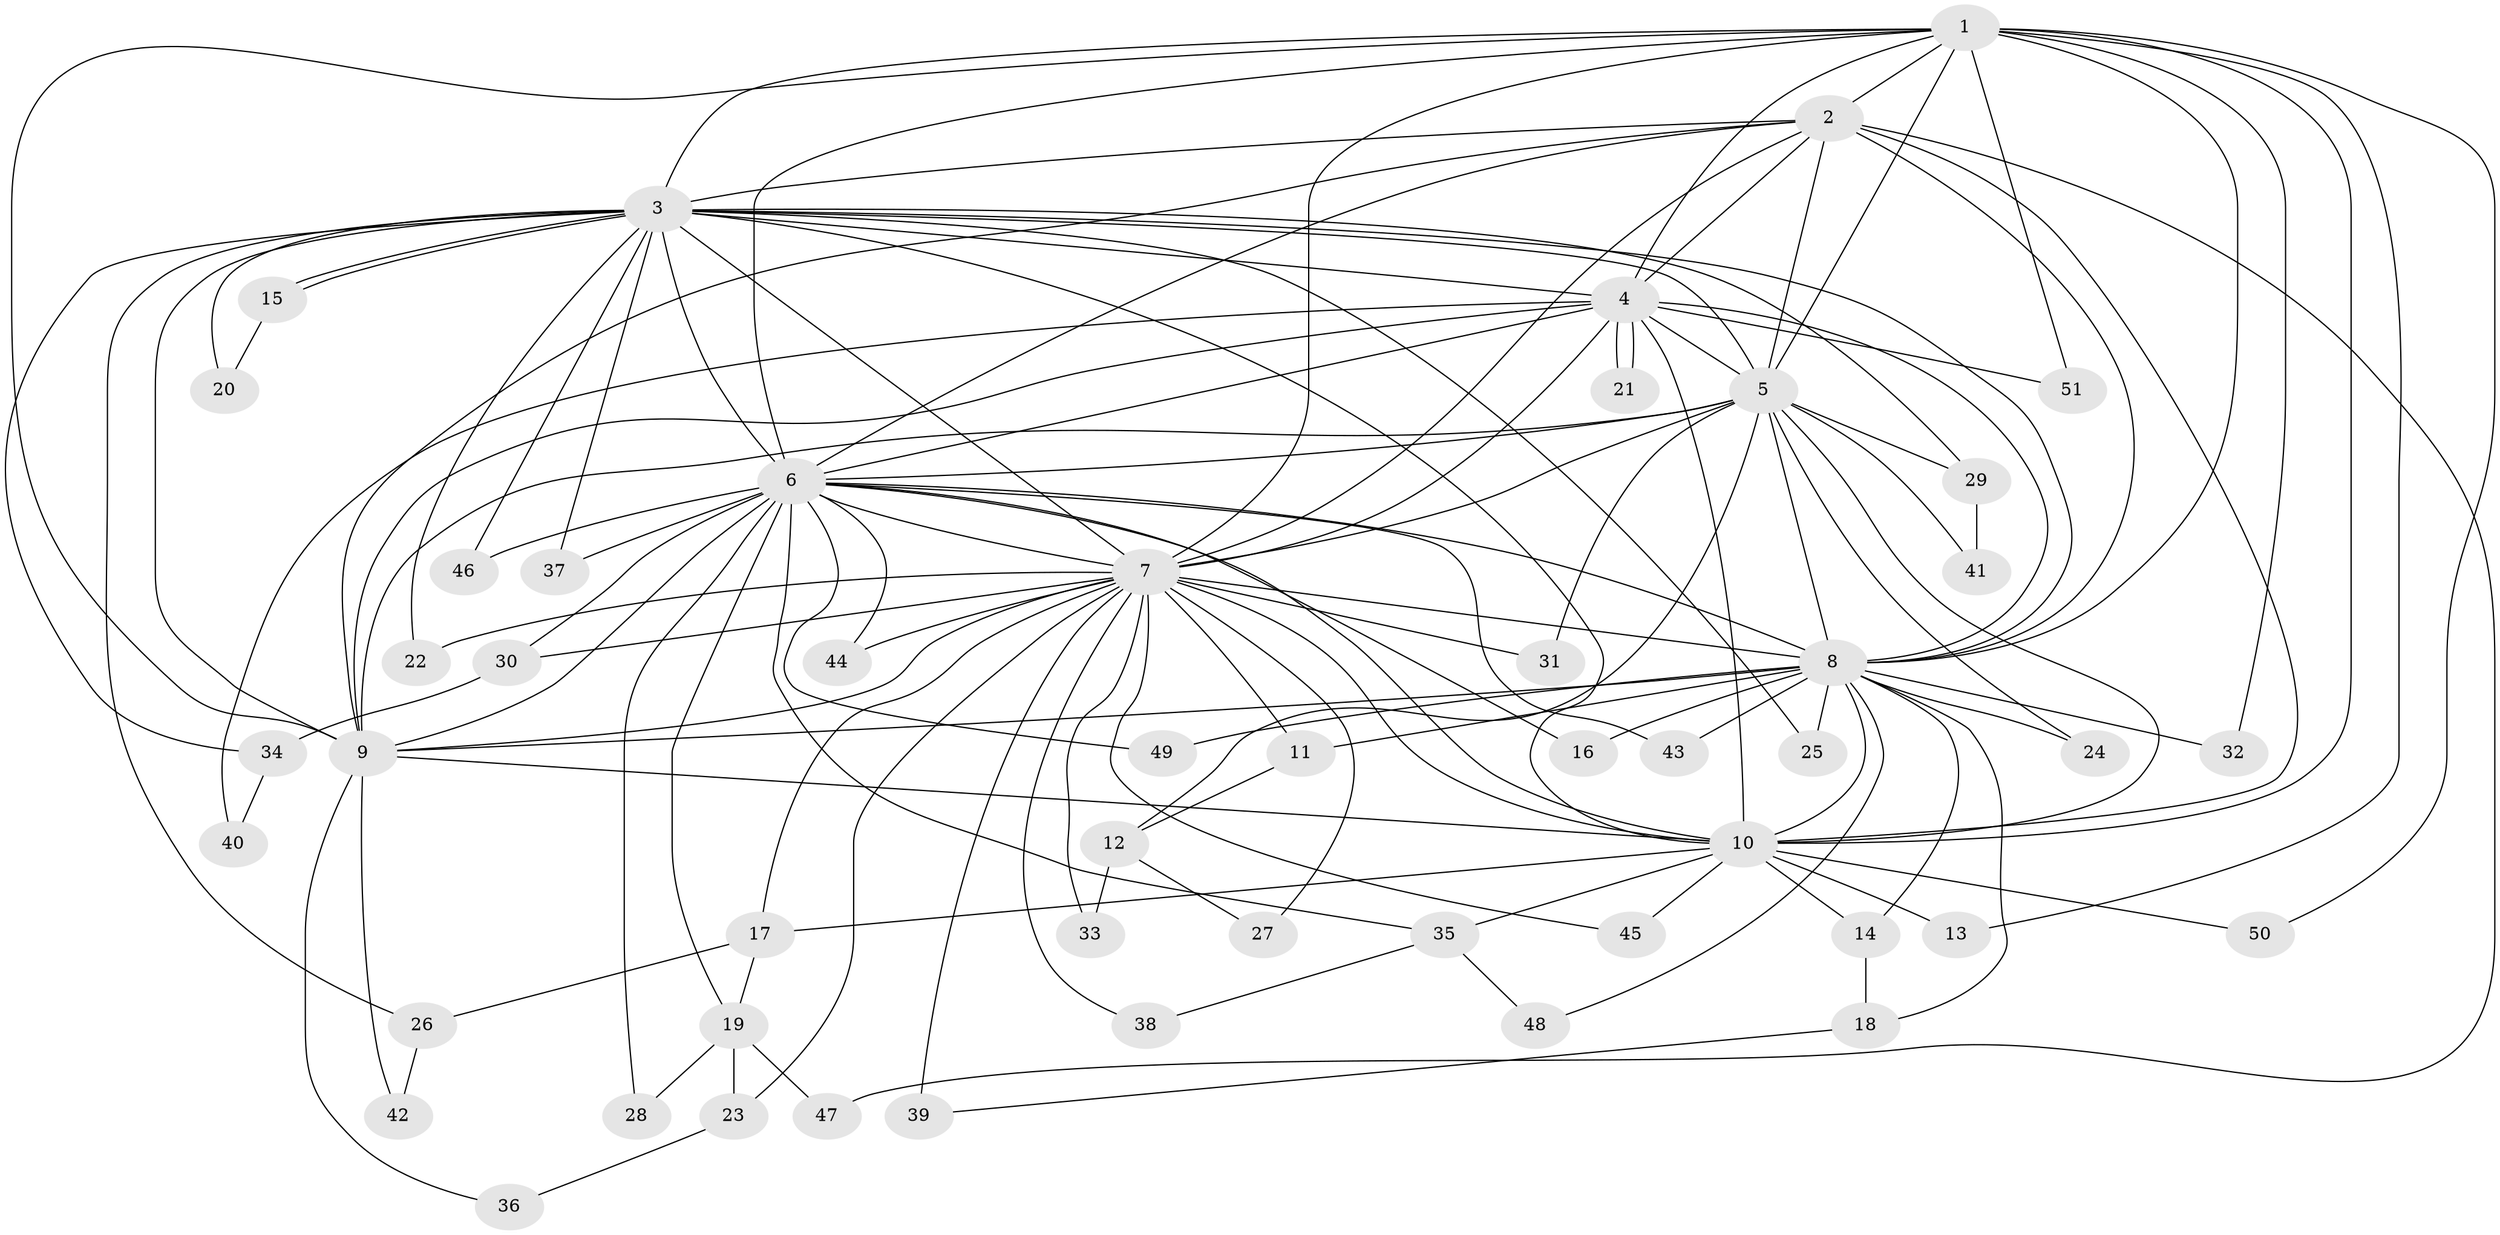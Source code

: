 // Generated by graph-tools (version 1.1) at 2025/13/03/09/25 04:13:46]
// undirected, 51 vertices, 127 edges
graph export_dot {
graph [start="1"]
  node [color=gray90,style=filled];
  1;
  2;
  3;
  4;
  5;
  6;
  7;
  8;
  9;
  10;
  11;
  12;
  13;
  14;
  15;
  16;
  17;
  18;
  19;
  20;
  21;
  22;
  23;
  24;
  25;
  26;
  27;
  28;
  29;
  30;
  31;
  32;
  33;
  34;
  35;
  36;
  37;
  38;
  39;
  40;
  41;
  42;
  43;
  44;
  45;
  46;
  47;
  48;
  49;
  50;
  51;
  1 -- 2;
  1 -- 3;
  1 -- 4;
  1 -- 5;
  1 -- 6;
  1 -- 7;
  1 -- 8;
  1 -- 9;
  1 -- 10;
  1 -- 13;
  1 -- 32;
  1 -- 50;
  1 -- 51;
  2 -- 3;
  2 -- 4;
  2 -- 5;
  2 -- 6;
  2 -- 7;
  2 -- 8;
  2 -- 9;
  2 -- 10;
  2 -- 47;
  3 -- 4;
  3 -- 5;
  3 -- 6;
  3 -- 7;
  3 -- 8;
  3 -- 9;
  3 -- 10;
  3 -- 15;
  3 -- 15;
  3 -- 20;
  3 -- 22;
  3 -- 25;
  3 -- 26;
  3 -- 29;
  3 -- 34;
  3 -- 37;
  3 -- 46;
  4 -- 5;
  4 -- 6;
  4 -- 7;
  4 -- 8;
  4 -- 9;
  4 -- 10;
  4 -- 21;
  4 -- 21;
  4 -- 40;
  4 -- 51;
  5 -- 6;
  5 -- 7;
  5 -- 8;
  5 -- 9;
  5 -- 10;
  5 -- 12;
  5 -- 24;
  5 -- 29;
  5 -- 31;
  5 -- 41;
  6 -- 7;
  6 -- 8;
  6 -- 9;
  6 -- 10;
  6 -- 16;
  6 -- 19;
  6 -- 28;
  6 -- 30;
  6 -- 35;
  6 -- 37;
  6 -- 43;
  6 -- 44;
  6 -- 46;
  6 -- 49;
  7 -- 8;
  7 -- 9;
  7 -- 10;
  7 -- 11;
  7 -- 17;
  7 -- 22;
  7 -- 23;
  7 -- 27;
  7 -- 30;
  7 -- 31;
  7 -- 33;
  7 -- 38;
  7 -- 39;
  7 -- 44;
  7 -- 45;
  8 -- 9;
  8 -- 10;
  8 -- 11;
  8 -- 14;
  8 -- 16;
  8 -- 18;
  8 -- 24;
  8 -- 25;
  8 -- 32;
  8 -- 43;
  8 -- 48;
  8 -- 49;
  9 -- 10;
  9 -- 36;
  9 -- 42;
  10 -- 13;
  10 -- 14;
  10 -- 17;
  10 -- 35;
  10 -- 45;
  10 -- 50;
  11 -- 12;
  12 -- 27;
  12 -- 33;
  14 -- 18;
  15 -- 20;
  17 -- 19;
  17 -- 26;
  18 -- 39;
  19 -- 23;
  19 -- 28;
  19 -- 47;
  23 -- 36;
  26 -- 42;
  29 -- 41;
  30 -- 34;
  34 -- 40;
  35 -- 38;
  35 -- 48;
}
